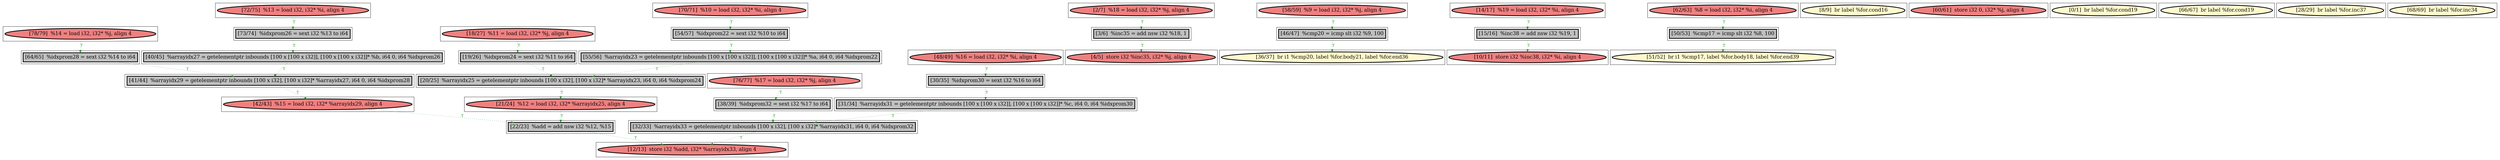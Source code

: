 
digraph G {



node1619->node1647 [style=dotted,color=forestgreen,label="T",fontcolor=forestgreen ]
node1645->node1632 [style=dotted,color=forestgreen,label="T",fontcolor=forestgreen ]
node1618->node1613 [style=dotted,color=forestgreen,label="T",fontcolor=forestgreen ]
node1622->node1635 [style=dotted,color=forestgreen,label="T",fontcolor=forestgreen ]
node1614->node1617 [style=dotted,color=forestgreen,label="T",fontcolor=forestgreen ]
node1642->node1614 [style=dotted,color=forestgreen,label="T",fontcolor=forestgreen ]
node1625->node1612 [style=dotted,color=forestgreen,label="T",fontcolor=forestgreen ]
node1615->node1631 [style=dotted,color=forestgreen,label="T",fontcolor=forestgreen ]
node1636->node1644 [style=dotted,color=forestgreen,label="T",fontcolor=forestgreen ]
node1631->node1638 [style=dotted,color=forestgreen,label="T",fontcolor=forestgreen ]
node1640->node1645 [style=dotted,color=forestgreen,label="T",fontcolor=forestgreen ]
node1643->node1644 [style=dotted,color=forestgreen,label="T",fontcolor=forestgreen ]
node1628->node1625 [style=dotted,color=forestgreen,label="T",fontcolor=forestgreen ]
node1626->node1622 [style=dotted,color=forestgreen,label="T",fontcolor=forestgreen ]
node1624->node1637 [style=dotted,color=forestgreen,label="T",fontcolor=forestgreen ]
node1616->node1629 [style=dotted,color=forestgreen,label="T",fontcolor=forestgreen ]
node1612->node1635 [style=dotted,color=forestgreen,label="T",fontcolor=forestgreen ]
node1644->node1647 [style=dotted,color=forestgreen,label="T",fontcolor=forestgreen ]
node1646->node1648 [style=dotted,color=forestgreen,label="T",fontcolor=forestgreen ]
node1641->node1646 [style=dotted,color=forestgreen,label="T",fontcolor=forestgreen ]
node1617->node1632 [style=dotted,color=forestgreen,label="T",fontcolor=forestgreen ]
node1629->node1639 [style=dotted,color=forestgreen,label="T",fontcolor=forestgreen ]
node1639->node1619 [style=dotted,color=forestgreen,label="T",fontcolor=forestgreen ]
node1621->node1627 [style=dotted,color=forestgreen,label="T",fontcolor=forestgreen ]
node1632->node1643 [style=dotted,color=forestgreen,label="T",fontcolor=forestgreen ]
node1611->node1618 [style=dotted,color=forestgreen,label="T",fontcolor=forestgreen ]
node1637->node1619 [style=dotted,color=forestgreen,label="T",fontcolor=forestgreen ]
node1635->node1636 [style=dotted,color=forestgreen,label="T",fontcolor=forestgreen ]
node1627->node1633 [style=dotted,color=forestgreen,label="T",fontcolor=forestgreen ]


subgraph cluster39 {


node1649 [penwidth=3.0,fontsize=20,fillcolor=lemonchiffon,label="[8/9]  br label %for.cond16",shape=ellipse,style=filled ]



}

subgraph cluster38 {


node1648 [penwidth=3.0,fontsize=20,fillcolor=lightcoral,label="[10/11]  store i32 %inc38, i32* %i, align 4",shape=ellipse,style=filled ]



}

subgraph cluster37 {


node1647 [penwidth=3.0,fontsize=20,fillcolor=lightcoral,label="[12/13]  store i32 %add, i32* %arrayidx33, align 4",shape=ellipse,style=filled ]



}

subgraph cluster36 {


node1646 [penwidth=3.0,fontsize=20,fillcolor=grey,label="[15/16]  %inc38 = add nsw i32 %19, 1",shape=rectangle,style=filled ]



}

subgraph cluster15 {


node1625 [penwidth=3.0,fontsize=20,fillcolor=grey,label="[73/74]  %idxprom26 = sext i32 %13 to i64",shape=rectangle,style=filled ]



}

subgraph cluster35 {


node1645 [penwidth=3.0,fontsize=20,fillcolor=grey,label="[19/26]  %idxprom24 = sext i32 %11 to i64",shape=rectangle,style=filled ]



}

subgraph cluster11 {


node1621 [penwidth=3.0,fontsize=20,fillcolor=lightcoral,label="[62/63]  %8 = load i32, i32* %i, align 4",shape=ellipse,style=filled ]



}

subgraph cluster19 {


node1629 [penwidth=3.0,fontsize=20,fillcolor=grey,label="[30/35]  %idxprom30 = sext i32 %16 to i64",shape=rectangle,style=filled ]



}

subgraph cluster9 {


node1619 [penwidth=3.0,fontsize=20,fillcolor=grey,label="[32/33]  %arrayidx33 = getelementptr inbounds [100 x i32], [100 x i32]* %arrayidx31, i64 0, i64 %idxprom32",shape=rectangle,style=filled ]



}

subgraph cluster8 {


node1618 [penwidth=3.0,fontsize=20,fillcolor=grey,label="[3/6]  %inc35 = add nsw i32 %18, 1",shape=rectangle,style=filled ]



}

subgraph cluster10 {


node1620 [penwidth=3.0,fontsize=20,fillcolor=lightcoral,label="[60/61]  store i32 0, i32* %j, align 4",shape=ellipse,style=filled ]



}

subgraph cluster23 {


node1633 [penwidth=3.0,fontsize=20,fillcolor=lemonchiffon,label="[51/52]  br i1 %cmp17, label %for.body18, label %for.end39",shape=ellipse,style=filled ]



}

subgraph cluster7 {


node1617 [penwidth=3.0,fontsize=20,fillcolor=grey,label="[55/56]  %arrayidx23 = getelementptr inbounds [100 x [100 x i32]], [100 x [100 x i32]]* %a, i64 0, i64 %idxprom22",shape=rectangle,style=filled ]



}

subgraph cluster14 {


node1624 [penwidth=3.0,fontsize=20,fillcolor=lightcoral,label="[76/77]  %17 = load i32, i32* %j, align 4",shape=ellipse,style=filled ]



}

subgraph cluster6 {


node1616 [penwidth=3.0,fontsize=20,fillcolor=lightcoral,label="[48/49]  %16 = load i32, i32* %i, align 4",shape=ellipse,style=filled ]



}

subgraph cluster30 {


node1640 [penwidth=3.0,fontsize=20,fillcolor=lightcoral,label="[18/27]  %11 = load i32, i32* %j, align 4",shape=ellipse,style=filled ]



}

subgraph cluster31 {


node1641 [penwidth=3.0,fontsize=20,fillcolor=lightcoral,label="[14/17]  %19 = load i32, i32* %i, align 4",shape=ellipse,style=filled ]



}

subgraph cluster0 {


node1610 [penwidth=3.0,fontsize=20,fillcolor=lemonchiffon,label="[0/1]  br label %for.cond19",shape=ellipse,style=filled ]



}

subgraph cluster13 {


node1623 [penwidth=3.0,fontsize=20,fillcolor=lemonchiffon,label="[66/67]  br label %for.cond19",shape=ellipse,style=filled ]



}

subgraph cluster5 {


node1615 [penwidth=3.0,fontsize=20,fillcolor=lightcoral,label="[58/59]  %9 = load i32, i32* %j, align 4",shape=ellipse,style=filled ]



}

subgraph cluster1 {


node1611 [penwidth=3.0,fontsize=20,fillcolor=lightcoral,label="[2/7]  %18 = load i32, i32* %j, align 4",shape=ellipse,style=filled ]



}

subgraph cluster32 {


node1642 [penwidth=3.0,fontsize=20,fillcolor=lightcoral,label="[70/71]  %10 = load i32, i32* %i, align 4",shape=ellipse,style=filled ]



}

subgraph cluster3 {


node1613 [penwidth=3.0,fontsize=20,fillcolor=lightcoral,label="[4/5]  store i32 %inc35, i32* %j, align 4",shape=ellipse,style=filled ]



}

subgraph cluster4 {


node1614 [penwidth=3.0,fontsize=20,fillcolor=grey,label="[54/57]  %idxprom22 = sext i32 %10 to i64",shape=rectangle,style=filled ]



}

subgraph cluster17 {


node1627 [penwidth=3.0,fontsize=20,fillcolor=grey,label="[50/53]  %cmp17 = icmp slt i32 %8, 100",shape=rectangle,style=filled ]



}

subgraph cluster16 {


node1626 [penwidth=3.0,fontsize=20,fillcolor=lightcoral,label="[78/79]  %14 = load i32, i32* %j, align 4",shape=ellipse,style=filled ]



}

subgraph cluster2 {


node1612 [penwidth=3.0,fontsize=20,fillcolor=grey,label="[40/45]  %arrayidx27 = getelementptr inbounds [100 x [100 x i32]], [100 x [100 x i32]]* %b, i64 0, i64 %idxprom26",shape=rectangle,style=filled ]



}

subgraph cluster34 {


node1644 [penwidth=3.0,fontsize=20,fillcolor=grey,label="[22/23]  %add = add nsw i32 %12, %15",shape=rectangle,style=filled ]



}

subgraph cluster22 {


node1632 [penwidth=3.0,fontsize=20,fillcolor=grey,label="[20/25]  %arrayidx25 = getelementptr inbounds [100 x i32], [100 x i32]* %arrayidx23, i64 0, i64 %idxprom24",shape=rectangle,style=filled ]



}

subgraph cluster25 {


node1635 [penwidth=3.0,fontsize=20,fillcolor=grey,label="[41/44]  %arrayidx29 = getelementptr inbounds [100 x i32], [100 x i32]* %arrayidx27, i64 0, i64 %idxprom28",shape=rectangle,style=filled ]



}

subgraph cluster18 {


node1628 [penwidth=3.0,fontsize=20,fillcolor=lightcoral,label="[72/75]  %13 = load i32, i32* %i, align 4",shape=ellipse,style=filled ]



}

subgraph cluster29 {


node1639 [penwidth=3.0,fontsize=20,fillcolor=grey,label="[31/34]  %arrayidx31 = getelementptr inbounds [100 x [100 x i32]], [100 x [100 x i32]]* %c, i64 0, i64 %idxprom30",shape=rectangle,style=filled ]



}

subgraph cluster20 {


node1630 [penwidth=3.0,fontsize=20,fillcolor=lemonchiffon,label="[28/29]  br label %for.inc37",shape=ellipse,style=filled ]



}

subgraph cluster26 {


node1636 [penwidth=3.0,fontsize=20,fillcolor=lightcoral,label="[42/43]  %15 = load i32, i32* %arrayidx29, align 4",shape=ellipse,style=filled ]



}

subgraph cluster24 {


node1634 [penwidth=3.0,fontsize=20,fillcolor=lemonchiffon,label="[68/69]  br label %for.inc34",shape=ellipse,style=filled ]



}

subgraph cluster28 {


node1638 [penwidth=3.0,fontsize=20,fillcolor=lemonchiffon,label="[36/37]  br i1 %cmp20, label %for.body21, label %for.end36",shape=ellipse,style=filled ]



}

subgraph cluster27 {


node1637 [penwidth=3.0,fontsize=20,fillcolor=grey,label="[38/39]  %idxprom32 = sext i32 %17 to i64",shape=rectangle,style=filled ]



}

subgraph cluster21 {


node1631 [penwidth=3.0,fontsize=20,fillcolor=grey,label="[46/47]  %cmp20 = icmp slt i32 %9, 100",shape=rectangle,style=filled ]



}

subgraph cluster12 {


node1622 [penwidth=3.0,fontsize=20,fillcolor=grey,label="[64/65]  %idxprom28 = sext i32 %14 to i64",shape=rectangle,style=filled ]



}

subgraph cluster33 {


node1643 [penwidth=3.0,fontsize=20,fillcolor=lightcoral,label="[21/24]  %12 = load i32, i32* %arrayidx25, align 4",shape=ellipse,style=filled ]



}

}
